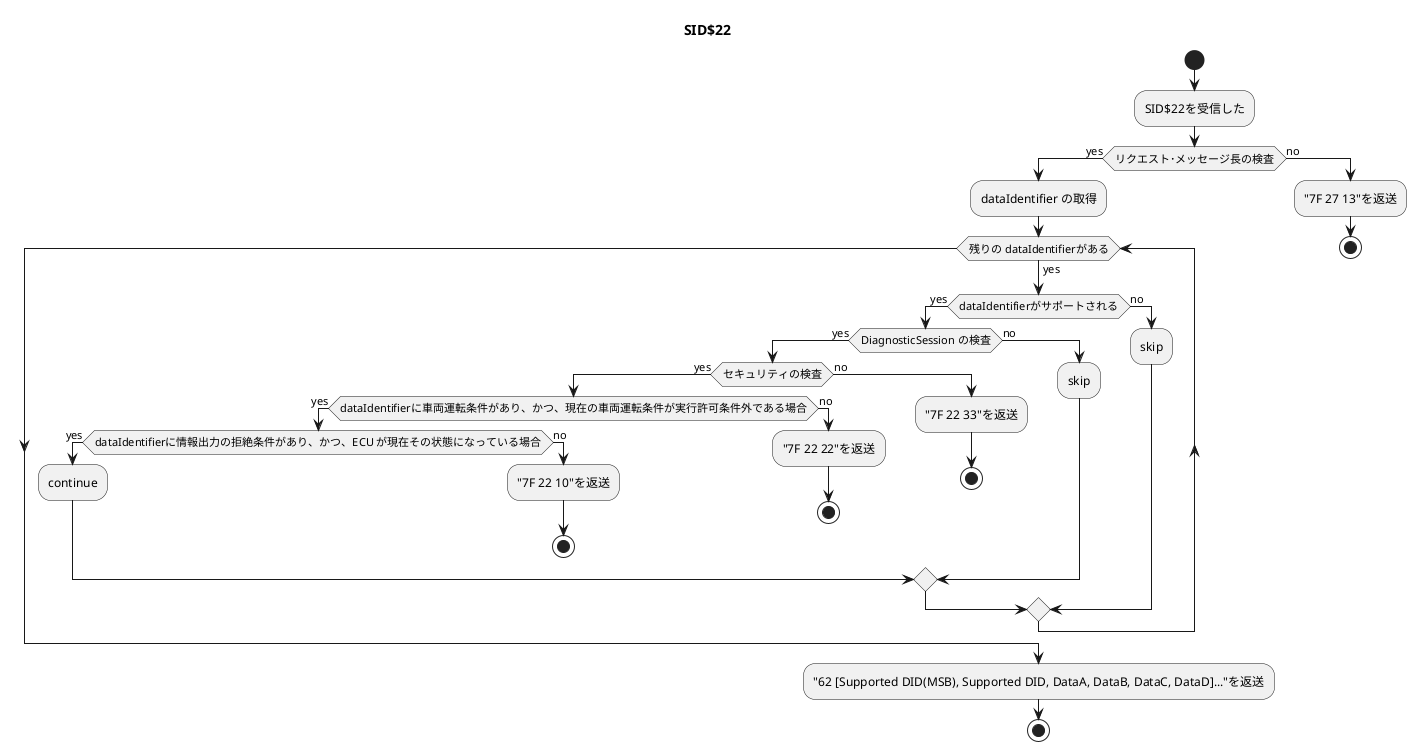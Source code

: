 @startuml SID$22
title SID$22
start
:SID$22を受信した;
if(リクエスト･メッセージ長の検査) then(yes)
    :dataIdentifier の取得;
    while(残りの dataIdentifierがある)is(yes)
        if(dataIdentifierがサポートされる) then (yes)
            if(DiagnosticSession の検査) then (yes)
                if(セキュリティの検査) then (yes)
                    if(dataIdentifierに車両運転条件があり、かつ、現在の車両運転条件が実行許可条件外である場合) then (yes)
                        if(dataIdentifierに情報出力の拒絶条件があり、かつ、ECU が現在その状態になっている場合)then(yes)
                            :continue;
                        else(no)
                            :"7F 22 10"を返送;
                            stop
                        endif
                    else(no)
                        :"7F 22 22"を返送;
                        stop
                    endif
                else(no)
                    :"7F 22 33"を返送;
                    stop
                endif
            else(no)
                :skip;
            endif
        else(no)
            :skip;
        endif
    endwhile
    :"62 [Supported DID(MSB), Supported DID, DataA, DataB, DataC, DataD]..."を返送;
    stop
else(no)
    :"7F 27 13"を返送;
    stop
endif
@enduml
